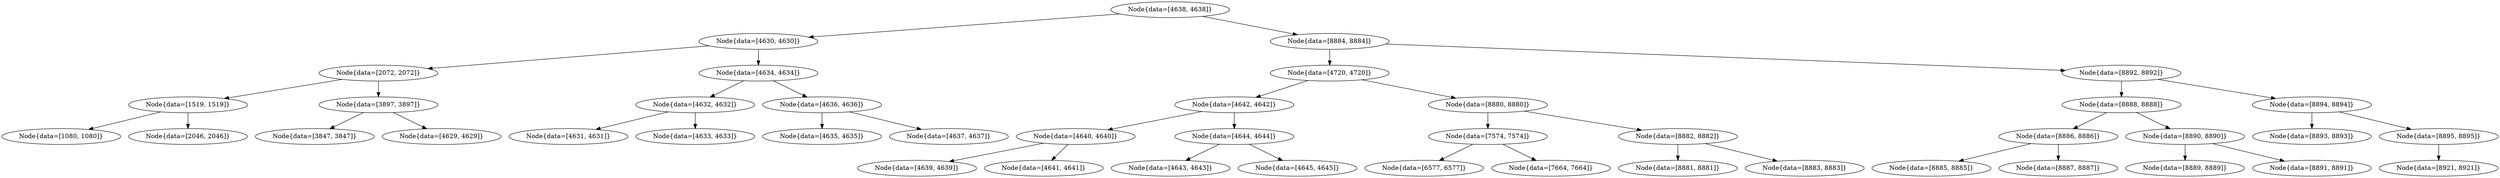 digraph G{
1496705948 [label="Node{data=[4638, 4638]}"]
1496705948 -> 264686278
264686278 [label="Node{data=[4630, 4630]}"]
264686278 -> 1401758472
1401758472 [label="Node{data=[2072, 2072]}"]
1401758472 -> 1023842266
1023842266 [label="Node{data=[1519, 1519]}"]
1023842266 -> 1268380397
1268380397 [label="Node{data=[1080, 1080]}"]
1023842266 -> 1915781538
1915781538 [label="Node{data=[2046, 2046]}"]
1401758472 -> 1210018191
1210018191 [label="Node{data=[3897, 3897]}"]
1210018191 -> 1101963025
1101963025 [label="Node{data=[3847, 3847]}"]
1210018191 -> 1168376659
1168376659 [label="Node{data=[4629, 4629]}"]
264686278 -> 871344084
871344084 [label="Node{data=[4634, 4634]}"]
871344084 -> 1041207
1041207 [label="Node{data=[4632, 4632]}"]
1041207 -> 896315952
896315952 [label="Node{data=[4631, 4631]}"]
1041207 -> 1354203477
1354203477 [label="Node{data=[4633, 4633]}"]
871344084 -> 505957776
505957776 [label="Node{data=[4636, 4636]}"]
505957776 -> 1640043321
1640043321 [label="Node{data=[4635, 4635]}"]
505957776 -> 837603331
837603331 [label="Node{data=[4637, 4637]}"]
1496705948 -> 1564299842
1564299842 [label="Node{data=[8884, 8884]}"]
1564299842 -> 27639992
27639992 [label="Node{data=[4720, 4720]}"]
27639992 -> 1754547054
1754547054 [label="Node{data=[4642, 4642]}"]
1754547054 -> 1060104887
1060104887 [label="Node{data=[4640, 4640]}"]
1060104887 -> 146214994
146214994 [label="Node{data=[4639, 4639]}"]
1060104887 -> 658022908
658022908 [label="Node{data=[4641, 4641]}"]
1754547054 -> 1836910918
1836910918 [label="Node{data=[4644, 4644]}"]
1836910918 -> 768027660
768027660 [label="Node{data=[4643, 4643]}"]
1836910918 -> 499289190
499289190 [label="Node{data=[4645, 4645]}"]
27639992 -> 2140662115
2140662115 [label="Node{data=[8880, 8880]}"]
2140662115 -> 2049308910
2049308910 [label="Node{data=[7574, 7574]}"]
2049308910 -> 1846942954
1846942954 [label="Node{data=[6577, 6577]}"]
2049308910 -> 1732123890
1732123890 [label="Node{data=[7664, 7664]}"]
2140662115 -> 664944007
664944007 [label="Node{data=[8882, 8882]}"]
664944007 -> 1914000149
1914000149 [label="Node{data=[8881, 8881]}"]
664944007 -> 750444785
750444785 [label="Node{data=[8883, 8883]}"]
1564299842 -> 1005891608
1005891608 [label="Node{data=[8892, 8892]}"]
1005891608 -> 227339492
227339492 [label="Node{data=[8888, 8888]}"]
227339492 -> 1440320443
1440320443 [label="Node{data=[8886, 8886]}"]
1440320443 -> 782193817
782193817 [label="Node{data=[8885, 8885]}"]
1440320443 -> 821380386
821380386 [label="Node{data=[8887, 8887]}"]
227339492 -> 1525969940
1525969940 [label="Node{data=[8890, 8890]}"]
1525969940 -> 1139386530
1139386530 [label="Node{data=[8889, 8889]}"]
1525969940 -> 394663898
394663898 [label="Node{data=[8891, 8891]}"]
1005891608 -> 222334045
222334045 [label="Node{data=[8894, 8894]}"]
222334045 -> 1961696565
1961696565 [label="Node{data=[8893, 8893]}"]
222334045 -> 2060388274
2060388274 [label="Node{data=[8895, 8895]}"]
2060388274 -> 1565583350
1565583350 [label="Node{data=[8921, 8921]}"]
}